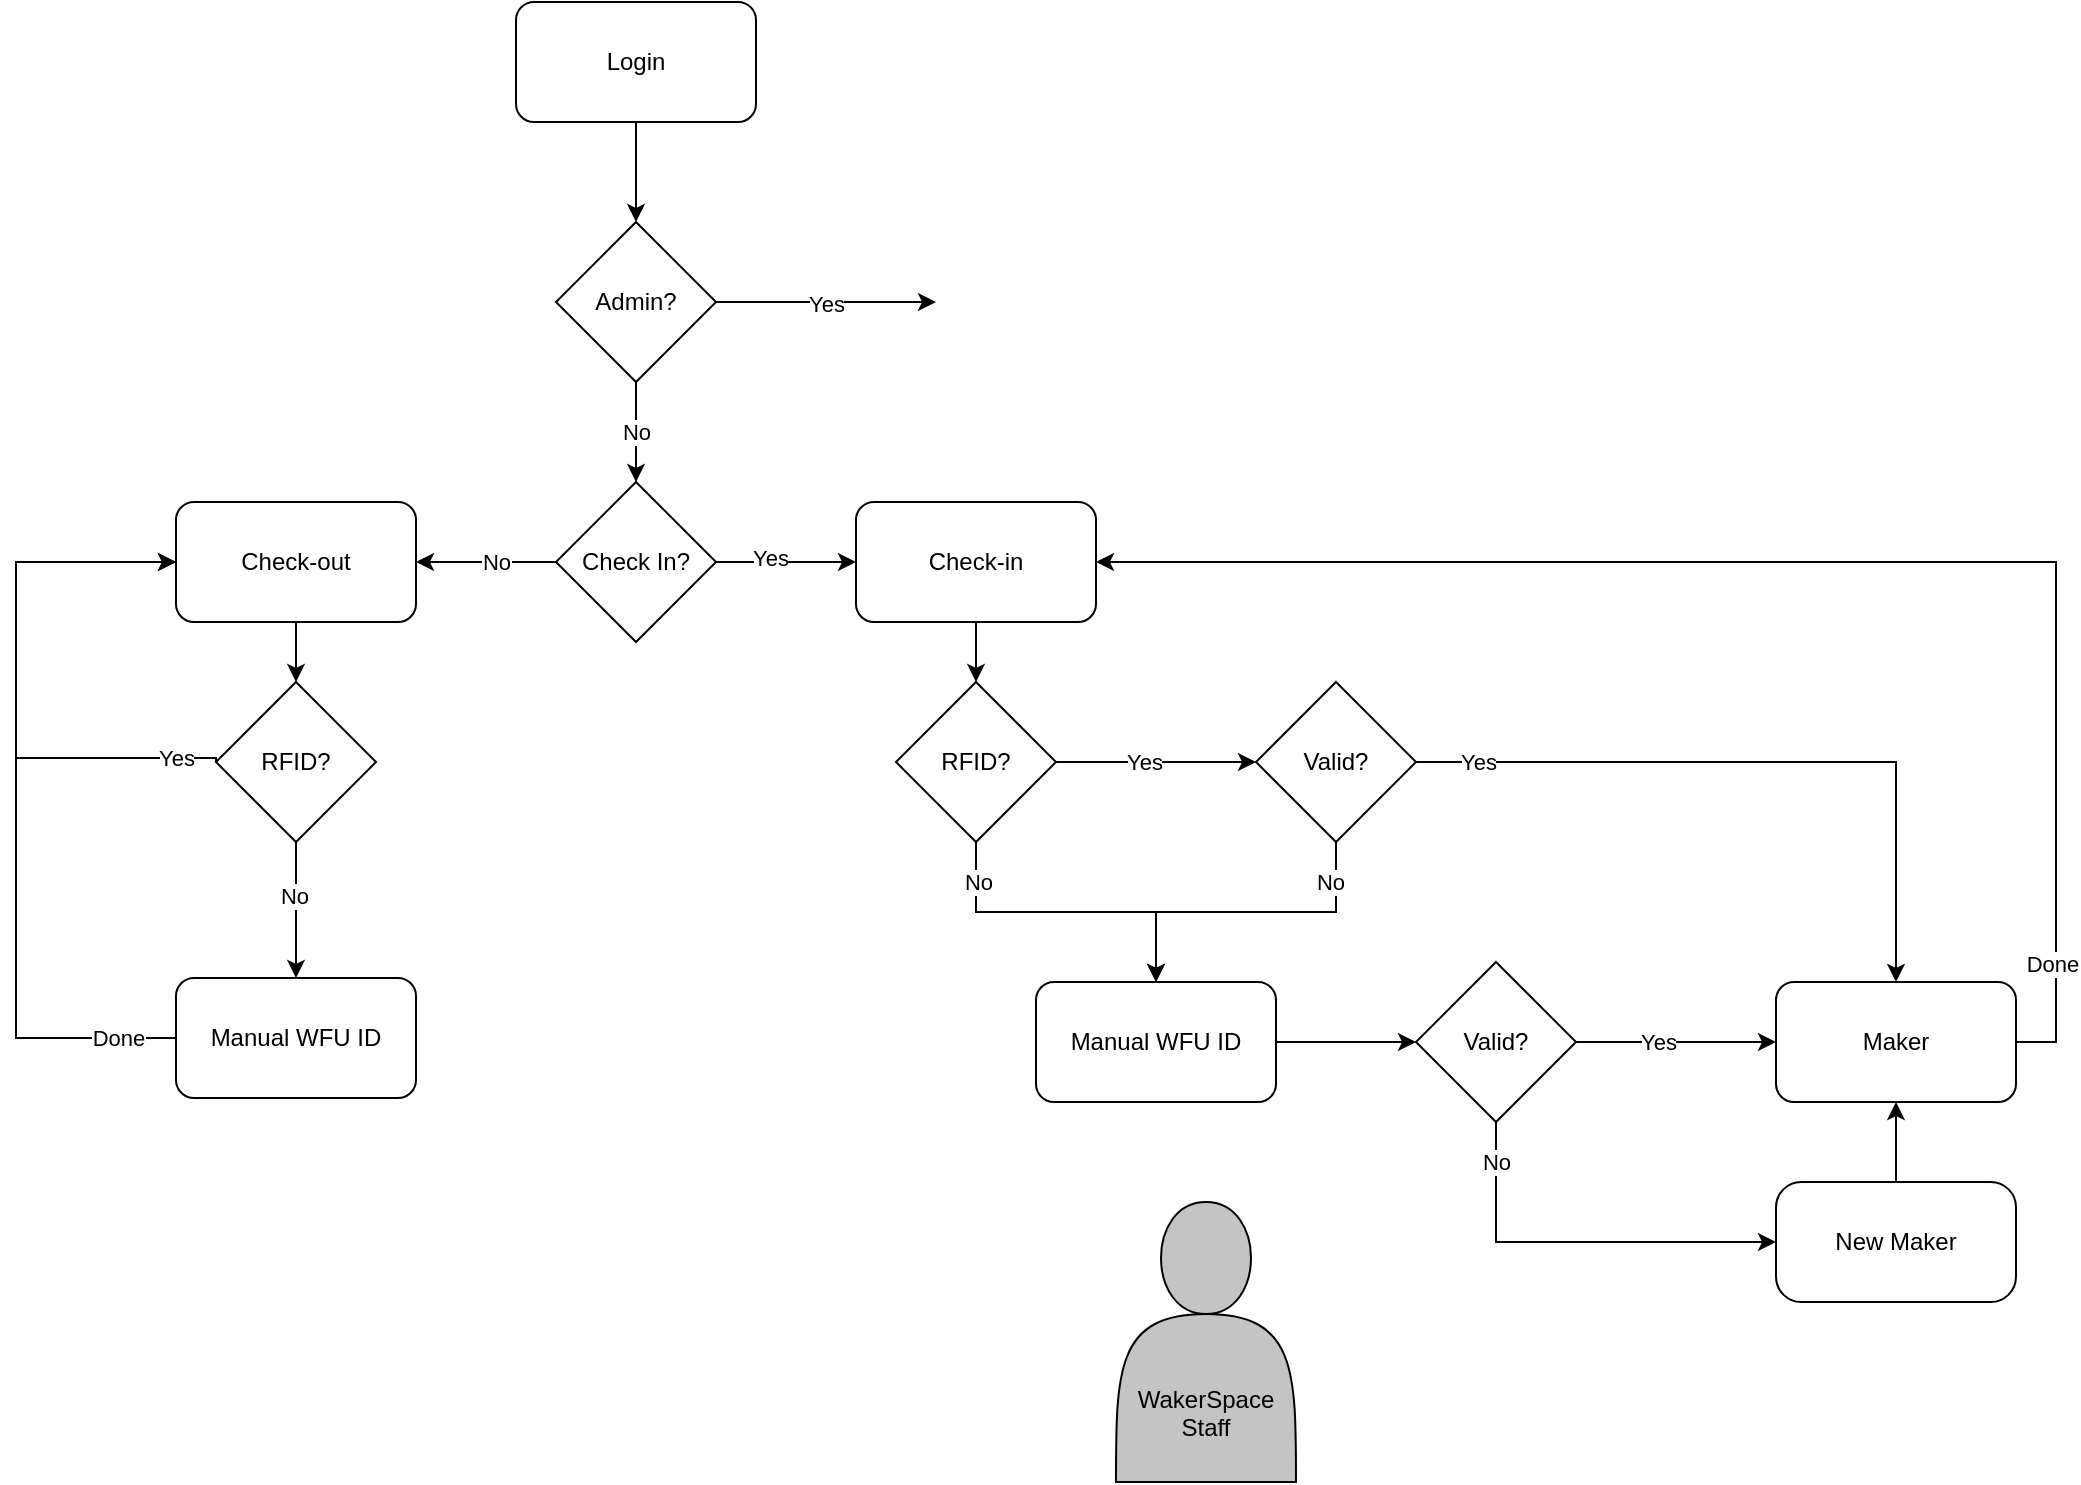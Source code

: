 <mxfile version="13.6.6" type="github" pages="7">
  <diagram id="lMN2-vd5-Ib2ClQREuhf" name="Flowchart">
    <mxGraphModel dx="1721" dy="724" grid="1" gridSize="10" guides="1" tooltips="1" connect="1" arrows="1" fold="1" page="1" pageScale="1" pageWidth="850" pageHeight="1100" math="0" shadow="0">
      <root>
        <mxCell id="0" />
        <mxCell id="1" parent="0" />
        <mxCell id="AAJcexZdFbtAp2yBQk_v-5" style="edgeStyle=orthogonalEdgeStyle;rounded=0;orthogonalLoop=1;jettySize=auto;html=1;exitX=0.5;exitY=1;exitDx=0;exitDy=0;entryX=0.5;entryY=0;entryDx=0;entryDy=0;" parent="1" source="AAJcexZdFbtAp2yBQk_v-1" target="fGmzBDPMWgFh_LHtWJac-23" edge="1">
          <mxGeometry relative="1" as="geometry">
            <mxPoint x="550" y="400" as="targetPoint" />
          </mxGeometry>
        </mxCell>
        <mxCell id="AAJcexZdFbtAp2yBQk_v-1" value="Login" style="rounded=1;whiteSpace=wrap;html=1;" parent="1" vertex="1">
          <mxGeometry x="300" y="40" width="120" height="60" as="geometry" />
        </mxCell>
        <mxCell id="AAJcexZdFbtAp2yBQk_v-14" style="edgeStyle=orthogonalEdgeStyle;rounded=0;orthogonalLoop=1;jettySize=auto;html=1;exitX=1;exitY=0.5;exitDx=0;exitDy=0;entryX=0;entryY=0.5;entryDx=0;entryDy=0;" parent="1" source="AAJcexZdFbtAp2yBQk_v-12" target="AAJcexZdFbtAp2yBQk_v-23" edge="1">
          <mxGeometry relative="1" as="geometry">
            <mxPoint x="310" y="320" as="targetPoint" />
          </mxGeometry>
        </mxCell>
        <mxCell id="AAJcexZdFbtAp2yBQk_v-21" value="Yes" style="edgeLabel;html=1;align=center;verticalAlign=middle;resizable=0;points=[];" parent="AAJcexZdFbtAp2yBQk_v-14" vertex="1" connectable="0">
          <mxGeometry x="-0.225" y="1" relative="1" as="geometry">
            <mxPoint y="-1" as="offset" />
          </mxGeometry>
        </mxCell>
        <mxCell id="fGmzBDPMWgFh_LHtWJac-1" style="edgeStyle=orthogonalEdgeStyle;rounded=0;orthogonalLoop=1;jettySize=auto;html=1;exitX=0;exitY=0.5;exitDx=0;exitDy=0;entryX=1;entryY=0.5;entryDx=0;entryDy=0;" parent="1" source="AAJcexZdFbtAp2yBQk_v-12" target="fGmzBDPMWgFh_LHtWJac-3" edge="1">
          <mxGeometry relative="1" as="geometry">
            <mxPoint x="490" y="320" as="targetPoint" />
          </mxGeometry>
        </mxCell>
        <mxCell id="fGmzBDPMWgFh_LHtWJac-2" value="No" style="edgeLabel;html=1;align=center;verticalAlign=middle;resizable=0;points=[];" parent="fGmzBDPMWgFh_LHtWJac-1" vertex="1" connectable="0">
          <mxGeometry x="-0.342" relative="1" as="geometry">
            <mxPoint x="-7" as="offset" />
          </mxGeometry>
        </mxCell>
        <mxCell id="AAJcexZdFbtAp2yBQk_v-12" value="Check In?" style="rhombus;whiteSpace=wrap;html=1;rounded=0;glass=0;" parent="1" vertex="1">
          <mxGeometry x="320" y="280" width="80" height="80" as="geometry" />
        </mxCell>
        <mxCell id="AAJcexZdFbtAp2yBQk_v-26" style="edgeStyle=orthogonalEdgeStyle;rounded=0;orthogonalLoop=1;jettySize=auto;html=1;exitX=0.5;exitY=1;exitDx=0;exitDy=0;" parent="1" source="AAJcexZdFbtAp2yBQk_v-23" target="AAJcexZdFbtAp2yBQk_v-25" edge="1">
          <mxGeometry relative="1" as="geometry">
            <mxPoint x="270" y="380" as="targetPoint" />
          </mxGeometry>
        </mxCell>
        <mxCell id="AAJcexZdFbtAp2yBQk_v-23" value="Check-in" style="rounded=1;whiteSpace=wrap;html=1;glass=0;" parent="1" vertex="1">
          <mxGeometry x="470" y="290" width="120" height="60" as="geometry" />
        </mxCell>
        <mxCell id="AAJcexZdFbtAp2yBQk_v-27" style="edgeStyle=orthogonalEdgeStyle;rounded=0;orthogonalLoop=1;jettySize=auto;html=1;entryX=0.5;entryY=0;entryDx=0;entryDy=0;" parent="1" source="AAJcexZdFbtAp2yBQk_v-49" target="AAJcexZdFbtAp2yBQk_v-34" edge="1">
          <mxGeometry relative="1" as="geometry">
            <mxPoint x="820" y="420" as="targetPoint" />
          </mxGeometry>
        </mxCell>
        <mxCell id="AAJcexZdFbtAp2yBQk_v-28" value="Yes" style="edgeLabel;html=1;align=center;verticalAlign=middle;resizable=0;points=[];" parent="AAJcexZdFbtAp2yBQk_v-27" vertex="1" connectable="0">
          <mxGeometry x="-0.289" y="2" relative="1" as="geometry">
            <mxPoint x="-94" y="2" as="offset" />
          </mxGeometry>
        </mxCell>
        <mxCell id="AAJcexZdFbtAp2yBQk_v-25" value="RFID?" style="rhombus;whiteSpace=wrap;html=1;rounded=0;glass=0;" parent="1" vertex="1">
          <mxGeometry x="490" y="380" width="80" height="80" as="geometry" />
        </mxCell>
        <mxCell id="fGmzBDPMWgFh_LHtWJac-31" style="edgeStyle=orthogonalEdgeStyle;rounded=0;orthogonalLoop=1;jettySize=auto;html=1;exitX=1;exitY=0.5;exitDx=0;exitDy=0;entryX=1;entryY=0.5;entryDx=0;entryDy=0;" parent="1" source="AAJcexZdFbtAp2yBQk_v-34" target="AAJcexZdFbtAp2yBQk_v-23" edge="1">
          <mxGeometry relative="1" as="geometry" />
        </mxCell>
        <mxCell id="DpaS2r_Mxwp1OxQhThRd-2" value="Done" style="edgeLabel;html=1;align=center;verticalAlign=middle;resizable=0;points=[];" vertex="1" connectable="0" parent="fGmzBDPMWgFh_LHtWJac-31">
          <mxGeometry x="-0.841" y="2" relative="1" as="geometry">
            <mxPoint as="offset" />
          </mxGeometry>
        </mxCell>
        <mxCell id="AAJcexZdFbtAp2yBQk_v-34" value="Maker" style="rounded=1;whiteSpace=wrap;html=1;glass=0;" parent="1" vertex="1">
          <mxGeometry x="930" y="530" width="120" height="60" as="geometry" />
        </mxCell>
        <mxCell id="AAJcexZdFbtAp2yBQk_v-37" value="Manual WFU ID" style="rounded=1;whiteSpace=wrap;html=1;glass=0;" parent="1" vertex="1">
          <mxGeometry x="560" y="530" width="120" height="60" as="geometry" />
        </mxCell>
        <mxCell id="AAJcexZdFbtAp2yBQk_v-48" style="edgeStyle=orthogonalEdgeStyle;rounded=0;orthogonalLoop=1;jettySize=auto;html=1;entryX=0.5;entryY=1;entryDx=0;entryDy=0;exitX=0.5;exitY=0;exitDx=0;exitDy=0;" parent="1" source="AAJcexZdFbtAp2yBQk_v-46" target="AAJcexZdFbtAp2yBQk_v-34" edge="1">
          <mxGeometry relative="1" as="geometry">
            <mxPoint x="1180" y="500" as="sourcePoint" />
          </mxGeometry>
        </mxCell>
        <mxCell id="AAJcexZdFbtAp2yBQk_v-46" value="New Maker" style="rounded=1;whiteSpace=wrap;html=1;glass=0;arcSize=21;" parent="1" vertex="1">
          <mxGeometry x="930" y="630" width="120" height="60" as="geometry" />
        </mxCell>
        <mxCell id="AAJcexZdFbtAp2yBQk_v-47" style="edgeStyle=none;rounded=0;orthogonalLoop=1;jettySize=auto;html=1;exitX=1;exitY=1;exitDx=0;exitDy=0;" parent="1" source="AAJcexZdFbtAp2yBQk_v-12" target="AAJcexZdFbtAp2yBQk_v-12" edge="1">
          <mxGeometry relative="1" as="geometry" />
        </mxCell>
        <mxCell id="AAJcexZdFbtAp2yBQk_v-49" value="Valid?" style="rhombus;whiteSpace=wrap;html=1;rounded=0;glass=0;" parent="1" vertex="1">
          <mxGeometry x="670" y="380" width="80" height="80" as="geometry" />
        </mxCell>
        <mxCell id="AAJcexZdFbtAp2yBQk_v-50" style="edgeStyle=orthogonalEdgeStyle;rounded=0;orthogonalLoop=1;jettySize=auto;html=1;entryX=0;entryY=0.5;entryDx=0;entryDy=0;exitX=1;exitY=0.5;exitDx=0;exitDy=0;" parent="1" source="AAJcexZdFbtAp2yBQk_v-25" target="AAJcexZdFbtAp2yBQk_v-49" edge="1">
          <mxGeometry relative="1" as="geometry">
            <mxPoint x="670" y="470" as="targetPoint" />
            <mxPoint x="560" y="430" as="sourcePoint" />
          </mxGeometry>
        </mxCell>
        <mxCell id="AAJcexZdFbtAp2yBQk_v-51" value="Yes" style="edgeLabel;html=1;align=center;verticalAlign=middle;resizable=0;points=[];" parent="AAJcexZdFbtAp2yBQk_v-50" vertex="1" connectable="0">
          <mxGeometry x="-0.289" y="2" relative="1" as="geometry">
            <mxPoint x="8" y="2" as="offset" />
          </mxGeometry>
        </mxCell>
        <mxCell id="AAJcexZdFbtAp2yBQk_v-52" style="edgeStyle=orthogonalEdgeStyle;rounded=0;orthogonalLoop=1;jettySize=auto;html=1;entryX=0.5;entryY=0;entryDx=0;entryDy=0;exitX=0.5;exitY=1;exitDx=0;exitDy=0;" parent="1" source="AAJcexZdFbtAp2yBQk_v-25" target="AAJcexZdFbtAp2yBQk_v-37" edge="1">
          <mxGeometry relative="1" as="geometry">
            <mxPoint x="530" y="530" as="targetPoint" />
            <mxPoint x="530" y="500" as="sourcePoint" />
          </mxGeometry>
        </mxCell>
        <mxCell id="AAJcexZdFbtAp2yBQk_v-53" value="No" style="edgeLabel;html=1;align=center;verticalAlign=middle;resizable=0;points=[];" parent="AAJcexZdFbtAp2yBQk_v-52" vertex="1" connectable="0">
          <mxGeometry x="-0.32" relative="1" as="geometry">
            <mxPoint x="-19" y="-15" as="offset" />
          </mxGeometry>
        </mxCell>
        <mxCell id="AAJcexZdFbtAp2yBQk_v-54" style="edgeStyle=orthogonalEdgeStyle;rounded=0;orthogonalLoop=1;jettySize=auto;html=1;exitX=0.5;exitY=1;exitDx=0;exitDy=0;entryX=0.5;entryY=0;entryDx=0;entryDy=0;" parent="1" source="AAJcexZdFbtAp2yBQk_v-49" target="AAJcexZdFbtAp2yBQk_v-37" edge="1">
          <mxGeometry relative="1" as="geometry">
            <mxPoint x="530" y="530" as="targetPoint" />
            <mxPoint x="540" y="470" as="sourcePoint" />
          </mxGeometry>
        </mxCell>
        <mxCell id="AAJcexZdFbtAp2yBQk_v-55" value="No" style="edgeLabel;html=1;align=center;verticalAlign=middle;resizable=0;points=[];" parent="AAJcexZdFbtAp2yBQk_v-54" vertex="1" connectable="0">
          <mxGeometry x="-0.32" relative="1" as="geometry">
            <mxPoint x="16" y="-15" as="offset" />
          </mxGeometry>
        </mxCell>
        <mxCell id="AAJcexZdFbtAp2yBQk_v-59" style="edgeStyle=orthogonalEdgeStyle;rounded=0;orthogonalLoop=1;jettySize=auto;html=1;exitX=0.5;exitY=1;exitDx=0;exitDy=0;entryX=0;entryY=0.5;entryDx=0;entryDy=0;" parent="1" source="AAJcexZdFbtAp2yBQk_v-57" target="AAJcexZdFbtAp2yBQk_v-46" edge="1">
          <mxGeometry relative="1" as="geometry">
            <mxPoint x="980" y="530" as="targetPoint" />
          </mxGeometry>
        </mxCell>
        <mxCell id="AAJcexZdFbtAp2yBQk_v-62" value="No" style="edgeLabel;html=1;align=center;verticalAlign=middle;resizable=0;points=[];" parent="AAJcexZdFbtAp2yBQk_v-59" vertex="1" connectable="0">
          <mxGeometry x="-0.319" y="3" relative="1" as="geometry">
            <mxPoint x="-8" y="-37" as="offset" />
          </mxGeometry>
        </mxCell>
        <mxCell id="AAJcexZdFbtAp2yBQk_v-60" style="edgeStyle=orthogonalEdgeStyle;rounded=0;orthogonalLoop=1;jettySize=auto;html=1;exitX=1;exitY=0.5;exitDx=0;exitDy=0;entryX=0;entryY=0.5;entryDx=0;entryDy=0;" parent="1" source="AAJcexZdFbtAp2yBQk_v-57" target="AAJcexZdFbtAp2yBQk_v-34" edge="1">
          <mxGeometry relative="1" as="geometry">
            <mxPoint x="830" y="559.5" as="sourcePoint" />
            <mxPoint x="930" y="559.5" as="targetPoint" />
          </mxGeometry>
        </mxCell>
        <mxCell id="AAJcexZdFbtAp2yBQk_v-61" value="Yes" style="edgeLabel;html=1;align=center;verticalAlign=middle;resizable=0;points=[];" parent="AAJcexZdFbtAp2yBQk_v-60" vertex="1" connectable="0">
          <mxGeometry x="-0.189" y="-1" relative="1" as="geometry">
            <mxPoint y="-1" as="offset" />
          </mxGeometry>
        </mxCell>
        <mxCell id="AAJcexZdFbtAp2yBQk_v-57" value="Valid?" style="rhombus;whiteSpace=wrap;html=1;" parent="1" vertex="1">
          <mxGeometry x="750" y="520" width="80" height="80" as="geometry" />
        </mxCell>
        <mxCell id="AAJcexZdFbtAp2yBQk_v-58" style="edgeStyle=orthogonalEdgeStyle;rounded=0;orthogonalLoop=1;jettySize=auto;html=1;exitX=1;exitY=0.5;exitDx=0;exitDy=0;" parent="1" source="AAJcexZdFbtAp2yBQk_v-37" target="AAJcexZdFbtAp2yBQk_v-57" edge="1">
          <mxGeometry relative="1" as="geometry">
            <mxPoint x="790" y="560" as="targetPoint" />
            <mxPoint x="680" y="560" as="sourcePoint" />
          </mxGeometry>
        </mxCell>
        <mxCell id="fGmzBDPMWgFh_LHtWJac-6" style="edgeStyle=orthogonalEdgeStyle;rounded=0;orthogonalLoop=1;jettySize=auto;html=1;exitX=0.5;exitY=1;exitDx=0;exitDy=0;entryX=0.5;entryY=0;entryDx=0;entryDy=0;" parent="1" source="fGmzBDPMWgFh_LHtWJac-3" target="fGmzBDPMWgFh_LHtWJac-4" edge="1">
          <mxGeometry relative="1" as="geometry" />
        </mxCell>
        <mxCell id="fGmzBDPMWgFh_LHtWJac-3" value="Check-out" style="rounded=1;whiteSpace=wrap;html=1;glass=0;" parent="1" vertex="1">
          <mxGeometry x="130" y="290" width="120" height="60" as="geometry" />
        </mxCell>
        <mxCell id="fGmzBDPMWgFh_LHtWJac-8" style="edgeStyle=orthogonalEdgeStyle;rounded=0;orthogonalLoop=1;jettySize=auto;html=1;exitX=0;exitY=0.5;exitDx=0;exitDy=0;entryX=0;entryY=0.5;entryDx=0;entryDy=0;" parent="1" source="fGmzBDPMWgFh_LHtWJac-4" target="fGmzBDPMWgFh_LHtWJac-3" edge="1">
          <mxGeometry relative="1" as="geometry">
            <mxPoint x="50" y="418" as="targetPoint" />
            <Array as="points">
              <mxPoint x="50" y="418" />
              <mxPoint x="50" y="320" />
            </Array>
          </mxGeometry>
        </mxCell>
        <mxCell id="fGmzBDPMWgFh_LHtWJac-9" value="Yes" style="edgeLabel;html=1;align=center;verticalAlign=middle;resizable=0;points=[];" parent="fGmzBDPMWgFh_LHtWJac-8" vertex="1" connectable="0">
          <mxGeometry x="-0.268" y="-2" relative="1" as="geometry">
            <mxPoint x="78" as="offset" />
          </mxGeometry>
        </mxCell>
        <mxCell id="fGmzBDPMWgFh_LHtWJac-15" style="edgeStyle=orthogonalEdgeStyle;rounded=0;orthogonalLoop=1;jettySize=auto;html=1;" parent="1" source="fGmzBDPMWgFh_LHtWJac-4" target="fGmzBDPMWgFh_LHtWJac-19" edge="1">
          <mxGeometry relative="1" as="geometry">
            <mxPoint x="190" y="600" as="targetPoint" />
          </mxGeometry>
        </mxCell>
        <mxCell id="fGmzBDPMWgFh_LHtWJac-16" value="No" style="edgeLabel;html=1;align=center;verticalAlign=middle;resizable=0;points=[];" parent="fGmzBDPMWgFh_LHtWJac-15" vertex="1" connectable="0">
          <mxGeometry x="-0.21" y="-1" relative="1" as="geometry">
            <mxPoint as="offset" />
          </mxGeometry>
        </mxCell>
        <mxCell id="fGmzBDPMWgFh_LHtWJac-4" value="RFID?" style="rhombus;whiteSpace=wrap;html=1;rounded=0;" parent="1" vertex="1">
          <mxGeometry x="150" y="380" width="80" height="80" as="geometry" />
        </mxCell>
        <mxCell id="fGmzBDPMWgFh_LHtWJac-20" style="edgeStyle=orthogonalEdgeStyle;rounded=0;orthogonalLoop=1;jettySize=auto;html=1;exitX=0;exitY=0.5;exitDx=0;exitDy=0;entryX=0;entryY=0.5;entryDx=0;entryDy=0;" parent="1" source="fGmzBDPMWgFh_LHtWJac-19" target="fGmzBDPMWgFh_LHtWJac-3" edge="1">
          <mxGeometry relative="1" as="geometry">
            <Array as="points">
              <mxPoint x="50" y="558" />
              <mxPoint x="50" y="320" />
            </Array>
          </mxGeometry>
        </mxCell>
        <mxCell id="DpaS2r_Mxwp1OxQhThRd-1" value="Done" style="edgeLabel;html=1;align=center;verticalAlign=middle;resizable=0;points=[];" vertex="1" connectable="0" parent="fGmzBDPMWgFh_LHtWJac-20">
          <mxGeometry x="-0.746" y="3" relative="1" as="geometry">
            <mxPoint x="21" y="-3" as="offset" />
          </mxGeometry>
        </mxCell>
        <mxCell id="fGmzBDPMWgFh_LHtWJac-19" value="Manual WFU ID" style="rounded=1;whiteSpace=wrap;html=1;" parent="1" vertex="1">
          <mxGeometry x="130" y="528" width="120" height="60" as="geometry" />
        </mxCell>
        <mxCell id="fGmzBDPMWgFh_LHtWJac-24" value="No" style="edgeStyle=orthogonalEdgeStyle;rounded=0;orthogonalLoop=1;jettySize=auto;html=1;exitX=0.5;exitY=1;exitDx=0;exitDy=0;entryX=0.5;entryY=0;entryDx=0;entryDy=0;" parent="1" source="fGmzBDPMWgFh_LHtWJac-23" target="AAJcexZdFbtAp2yBQk_v-12" edge="1">
          <mxGeometry relative="1" as="geometry" />
        </mxCell>
        <mxCell id="fGmzBDPMWgFh_LHtWJac-25" value="Yes" style="edgeStyle=orthogonalEdgeStyle;rounded=0;orthogonalLoop=1;jettySize=auto;html=1;exitX=1;exitY=0.5;exitDx=0;exitDy=0;" parent="1" source="fGmzBDPMWgFh_LHtWJac-23" edge="1">
          <mxGeometry relative="1" as="geometry">
            <mxPoint x="510" y="190" as="targetPoint" />
          </mxGeometry>
        </mxCell>
        <mxCell id="fGmzBDPMWgFh_LHtWJac-23" value="Admin?" style="rhombus;whiteSpace=wrap;html=1;rounded=0;" parent="1" vertex="1">
          <mxGeometry x="320" y="150" width="80" height="80" as="geometry" />
        </mxCell>
        <mxCell id="cssDjhdtChnpLf9e245p-1" value="&lt;br&gt;&lt;br&gt;&lt;br&gt;&lt;br&gt;&lt;br&gt;WakerSpace Staff" style="shape=actor;whiteSpace=wrap;html=1;fillColor=#C4C4C4;" vertex="1" parent="1">
          <mxGeometry x="600" y="640" width="90" height="140" as="geometry" />
        </mxCell>
      </root>
    </mxGraphModel>
  </diagram>
  <diagram id="0oITXdTxRmmOyyb9l8wz" name="Login">
    <mxGraphModel dx="1205" dy="507" grid="1" gridSize="10" guides="1" tooltips="1" connect="1" arrows="1" fold="1" page="1" pageScale="1" pageWidth="850" pageHeight="1100" math="0" shadow="0">
      <root>
        <mxCell id="AK64d1tOIyXhoQuXvN_1-0" />
        <mxCell id="AK64d1tOIyXhoQuXvN_1-1" parent="AK64d1tOIyXhoQuXvN_1-0" />
        <mxCell id="fi9YSibQRTbkUyovUJU8-0" value="" style="rounded=0;whiteSpace=wrap;html=1;" vertex="1" parent="AK64d1tOIyXhoQuXvN_1-1">
          <mxGeometry x="170" y="40" width="500" height="420" as="geometry" />
        </mxCell>
        <mxCell id="fi9YSibQRTbkUyovUJU8-1" value="Wakerspace Logo" style="ellipse;whiteSpace=wrap;html=1;" vertex="1" parent="AK64d1tOIyXhoQuXvN_1-1">
          <mxGeometry x="360" y="70" width="120" height="80" as="geometry" />
        </mxCell>
        <mxCell id="wBVEvqSLMo8ajELDoti0-6" value="" style="group" vertex="1" connectable="0" parent="AK64d1tOIyXhoQuXvN_1-1">
          <mxGeometry x="320" y="210" width="210" height="150" as="geometry" />
        </mxCell>
        <mxCell id="wBVEvqSLMo8ajELDoti0-0" value="" style="rounded=0;whiteSpace=wrap;html=1;" vertex="1" parent="wBVEvqSLMo8ajELDoti0-6">
          <mxGeometry y="-20" width="210" height="150" as="geometry" />
        </mxCell>
        <mxCell id="wBVEvqSLMo8ajELDoti0-1" value="" style="rounded=0;whiteSpace=wrap;html=1;" vertex="1" parent="wBVEvqSLMo8ajELDoti0-6">
          <mxGeometry x="80" y="40" width="120" height="20" as="geometry" />
        </mxCell>
        <mxCell id="wBVEvqSLMo8ajELDoti0-2" value="" style="rounded=0;whiteSpace=wrap;html=1;" vertex="1" parent="wBVEvqSLMo8ajELDoti0-6">
          <mxGeometry x="80" y="80" width="120" height="20" as="geometry" />
        </mxCell>
        <mxCell id="wBVEvqSLMo8ajELDoti0-3" value="username:" style="text;html=1;strokeColor=none;fillColor=none;align=center;verticalAlign=middle;whiteSpace=wrap;rounded=0;" vertex="1" parent="wBVEvqSLMo8ajELDoti0-6">
          <mxGeometry x="20" y="40" width="40" height="20" as="geometry" />
        </mxCell>
        <mxCell id="wBVEvqSLMo8ajELDoti0-4" value="password:" style="text;html=1;strokeColor=none;fillColor=none;align=center;verticalAlign=middle;whiteSpace=wrap;rounded=0;" vertex="1" parent="wBVEvqSLMo8ajELDoti0-6">
          <mxGeometry x="20" y="80" width="40" height="20" as="geometry" />
        </mxCell>
      </root>
    </mxGraphModel>
  </diagram>
  <diagram id="94kBz_cpCaOas604V2MI" name="Homepage">
    <mxGraphModel dx="1205" dy="507" grid="1" gridSize="10" guides="1" tooltips="1" connect="1" arrows="1" fold="1" page="1" pageScale="1" pageWidth="850" pageHeight="1100" math="0" shadow="0">
      <root>
        <mxCell id="H57sOSsdCBz1dgZKg69w-0" />
        <mxCell id="H57sOSsdCBz1dgZKg69w-1" parent="H57sOSsdCBz1dgZKg69w-0" />
        <mxCell id="8kqDwWPuPlE8fcepd3wz-0" value="" style="rounded=0;whiteSpace=wrap;html=1;" vertex="1" parent="H57sOSsdCBz1dgZKg69w-1">
          <mxGeometry x="170" y="40" width="500" height="420" as="geometry" />
        </mxCell>
        <mxCell id="qupBsO7wFaYkeY3Jmkkm-4" value="" style="ellipse;shape=cloud;whiteSpace=wrap;html=1;" vertex="1" parent="H57sOSsdCBz1dgZKg69w-1">
          <mxGeometry x="482" y="44.33" width="100" height="66.67" as="geometry" />
        </mxCell>
        <mxCell id="8kqDwWPuPlE8fcepd3wz-1" value="Wakerspace Logo" style="ellipse;whiteSpace=wrap;html=1;" vertex="1" parent="H57sOSsdCBz1dgZKg69w-1">
          <mxGeometry x="360" y="70" width="120" height="80" as="geometry" />
        </mxCell>
        <mxCell id="qupBsO7wFaYkeY3Jmkkm-0" value="Check-in" style="rounded=1;whiteSpace=wrap;html=1;" vertex="1" parent="H57sOSsdCBz1dgZKg69w-1">
          <mxGeometry x="360" y="200" width="120" height="40" as="geometry" />
        </mxCell>
        <mxCell id="qupBsO7wFaYkeY3Jmkkm-1" value="Check-out" style="rounded=1;whiteSpace=wrap;html=1;" vertex="1" parent="H57sOSsdCBz1dgZKg69w-1">
          <mxGeometry x="360" y="250" width="120" height="40" as="geometry" />
        </mxCell>
        <mxCell id="qupBsO7wFaYkeY3Jmkkm-2" value="Logout" style="rounded=1;whiteSpace=wrap;html=1;" vertex="1" parent="H57sOSsdCBz1dgZKg69w-1">
          <mxGeometry x="580" y="60" width="70" height="40" as="geometry" />
        </mxCell>
        <mxCell id="qupBsO7wFaYkeY3Jmkkm-3" value="Admin" style="rounded=1;whiteSpace=wrap;html=1;" vertex="1" parent="H57sOSsdCBz1dgZKg69w-1">
          <mxGeometry x="500" y="60" width="70" height="40" as="geometry" />
        </mxCell>
      </root>
    </mxGraphModel>
  </diagram>
  <diagram id="HLVzCJTHaDInhaV6eAX7" name="Scan">
    <mxGraphModel dx="1205" dy="507" grid="1" gridSize="10" guides="1" tooltips="1" connect="1" arrows="1" fold="1" page="1" pageScale="1" pageWidth="850" pageHeight="1100" math="0" shadow="0">
      <root>
        <mxCell id="mSpAzW-4YonSzBNAbAfj-0" />
        <mxCell id="mSpAzW-4YonSzBNAbAfj-1" parent="mSpAzW-4YonSzBNAbAfj-0" />
        <mxCell id="mSpAzW-4YonSzBNAbAfj-2" value="" style="rounded=0;whiteSpace=wrap;html=1;" vertex="1" parent="mSpAzW-4YonSzBNAbAfj-1">
          <mxGeometry x="170" y="40" width="500" height="420" as="geometry" />
        </mxCell>
        <mxCell id="mSpAzW-4YonSzBNAbAfj-3" value="Wakerspace Logo" style="ellipse;whiteSpace=wrap;html=1;" vertex="1" parent="mSpAzW-4YonSzBNAbAfj-1">
          <mxGeometry x="360" y="70" width="120" height="80" as="geometry" />
        </mxCell>
        <mxCell id="mSpAzW-4YonSzBNAbAfj-4" value="" style="rounded=0;whiteSpace=wrap;html=1;" vertex="1" parent="mSpAzW-4YonSzBNAbAfj-1">
          <mxGeometry x="330" y="170" width="180" height="220" as="geometry" />
        </mxCell>
        <mxCell id="mSpAzW-4YonSzBNAbAfj-5" value="" style="rounded=0;whiteSpace=wrap;html=1;" vertex="1" parent="mSpAzW-4YonSzBNAbAfj-1">
          <mxGeometry x="360" y="250" width="120" height="70" as="geometry" />
        </mxCell>
        <mxCell id="mSpAzW-4YonSzBNAbAfj-6" value="" style="rounded=1;whiteSpace=wrap;html=1;" vertex="1" parent="mSpAzW-4YonSzBNAbAfj-1">
          <mxGeometry x="450" y="260" width="20" height="30" as="geometry" />
        </mxCell>
        <mxCell id="mSpAzW-4YonSzBNAbAfj-7" value="" style="rounded=1;whiteSpace=wrap;html=1;" vertex="1" parent="mSpAzW-4YonSzBNAbAfj-1">
          <mxGeometry x="370" y="260" width="20" height="30" as="geometry" />
        </mxCell>
        <mxCell id="mSpAzW-4YonSzBNAbAfj-8" value="" style="rounded=1;whiteSpace=wrap;html=1;" vertex="1" parent="mSpAzW-4YonSzBNAbAfj-1">
          <mxGeometry x="390" y="260" width="20" height="30" as="geometry" />
        </mxCell>
        <mxCell id="mSpAzW-4YonSzBNAbAfj-9" value="" style="rounded=1;whiteSpace=wrap;html=1;" vertex="1" parent="mSpAzW-4YonSzBNAbAfj-1">
          <mxGeometry x="410" y="260" width="20" height="30" as="geometry" />
        </mxCell>
        <mxCell id="mSpAzW-4YonSzBNAbAfj-10" value="" style="rounded=1;whiteSpace=wrap;html=1;" vertex="1" parent="mSpAzW-4YonSzBNAbAfj-1">
          <mxGeometry x="430" y="260" width="20" height="30" as="geometry" />
        </mxCell>
        <mxCell id="mSpAzW-4YonSzBNAbAfj-11" value="Manual ID" style="rounded=1;whiteSpace=wrap;html=1;" vertex="1" parent="mSpAzW-4YonSzBNAbAfj-1">
          <mxGeometry x="360" y="340" width="120" height="20" as="geometry" />
        </mxCell>
        <mxCell id="mSpAzW-4YonSzBNAbAfj-12" value="RFID" style="text;html=1;strokeColor=none;fillColor=none;align=center;verticalAlign=middle;whiteSpace=wrap;rounded=0;" vertex="1" parent="mSpAzW-4YonSzBNAbAfj-1">
          <mxGeometry x="400" y="294" width="40" height="20" as="geometry" />
        </mxCell>
        <mxCell id="ucsJpYwpTjTCXfmDS24a-0" value="Home" style="rounded=1;whiteSpace=wrap;html=1;" vertex="1" parent="mSpAzW-4YonSzBNAbAfj-1">
          <mxGeometry x="580" y="60" width="70" height="40" as="geometry" />
        </mxCell>
      </root>
    </mxGraphModel>
  </diagram>
  <diagram id="mMQYvA8FAg-zrCyFkKZk" name="Manual">
    <mxGraphModel dx="1205" dy="507" grid="1" gridSize="10" guides="1" tooltips="1" connect="1" arrows="1" fold="1" page="1" pageScale="1" pageWidth="850" pageHeight="1100" math="0" shadow="0">
      <root>
        <mxCell id="mIYmBZVfE9S0osKeKoj2-0" />
        <mxCell id="mIYmBZVfE9S0osKeKoj2-1" parent="mIYmBZVfE9S0osKeKoj2-0" />
        <mxCell id="Gg9mF0OQ_JLWxJjeWRft-0" value="" style="rounded=0;whiteSpace=wrap;html=1;" vertex="1" parent="mIYmBZVfE9S0osKeKoj2-1">
          <mxGeometry x="170" y="40" width="500" height="420" as="geometry" />
        </mxCell>
        <mxCell id="Gg9mF0OQ_JLWxJjeWRft-1" value="Wakerspace Logo" style="ellipse;whiteSpace=wrap;html=1;" vertex="1" parent="mIYmBZVfE9S0osKeKoj2-1">
          <mxGeometry x="360" y="70" width="120" height="80" as="geometry" />
        </mxCell>
        <mxCell id="Gg9mF0OQ_JLWxJjeWRft-2" value="" style="rounded=0;whiteSpace=wrap;html=1;" vertex="1" parent="mIYmBZVfE9S0osKeKoj2-1">
          <mxGeometry x="330" y="200" width="180" height="140" as="geometry" />
        </mxCell>
        <mxCell id="Gg9mF0OQ_JLWxJjeWRft-3" value="" style="rounded=0;whiteSpace=wrap;html=1;" vertex="1" parent="mIYmBZVfE9S0osKeKoj2-1">
          <mxGeometry x="360" y="250" width="120" height="70" as="geometry" />
        </mxCell>
        <mxCell id="Gg9mF0OQ_JLWxJjeWRft-4" value="" style="rounded=1;whiteSpace=wrap;html=1;" vertex="1" parent="mIYmBZVfE9S0osKeKoj2-1">
          <mxGeometry x="450" y="260" width="20" height="30" as="geometry" />
        </mxCell>
        <mxCell id="Gg9mF0OQ_JLWxJjeWRft-5" value="" style="rounded=1;whiteSpace=wrap;html=1;" vertex="1" parent="mIYmBZVfE9S0osKeKoj2-1">
          <mxGeometry x="370" y="260" width="20" height="30" as="geometry" />
        </mxCell>
        <mxCell id="Gg9mF0OQ_JLWxJjeWRft-6" value="" style="rounded=1;whiteSpace=wrap;html=1;" vertex="1" parent="mIYmBZVfE9S0osKeKoj2-1">
          <mxGeometry x="390" y="260" width="20" height="30" as="geometry" />
        </mxCell>
        <mxCell id="Gg9mF0OQ_JLWxJjeWRft-7" value="" style="rounded=1;whiteSpace=wrap;html=1;" vertex="1" parent="mIYmBZVfE9S0osKeKoj2-1">
          <mxGeometry x="410" y="260" width="20" height="30" as="geometry" />
        </mxCell>
        <mxCell id="Gg9mF0OQ_JLWxJjeWRft-8" value="" style="rounded=1;whiteSpace=wrap;html=1;" vertex="1" parent="mIYmBZVfE9S0osKeKoj2-1">
          <mxGeometry x="430" y="260" width="20" height="30" as="geometry" />
        </mxCell>
        <mxCell id="Gg9mF0OQ_JLWxJjeWRft-10" value="WFU ID" style="text;html=1;strokeColor=none;fillColor=none;align=center;verticalAlign=middle;whiteSpace=wrap;rounded=0;" vertex="1" parent="mIYmBZVfE9S0osKeKoj2-1">
          <mxGeometry x="380" y="294" width="80" height="20" as="geometry" />
        </mxCell>
        <mxCell id="Gg9mF0OQ_JLWxJjeWRft-11" value="Home" style="rounded=1;whiteSpace=wrap;html=1;" vertex="1" parent="mIYmBZVfE9S0osKeKoj2-1">
          <mxGeometry x="580" y="60" width="70" height="40" as="geometry" />
        </mxCell>
      </root>
    </mxGraphModel>
  </diagram>
  <diagram id="e_PAQVV_Mlc1GQzPeVqC" name="New-Maker">
    <mxGraphModel dx="1205" dy="507" grid="1" gridSize="10" guides="1" tooltips="1" connect="1" arrows="1" fold="1" page="1" pageScale="1" pageWidth="850" pageHeight="1100" math="0" shadow="0">
      <root>
        <mxCell id="SW_vszILHob1dfd06ZcH-0" />
        <mxCell id="SW_vszILHob1dfd06ZcH-1" parent="SW_vszILHob1dfd06ZcH-0" />
        <mxCell id="fX9I8pY-dA4u9qTACTEr-0" value="" style="rounded=0;whiteSpace=wrap;html=1;" vertex="1" parent="SW_vszILHob1dfd06ZcH-1">
          <mxGeometry x="170" y="40" width="500" height="430" as="geometry" />
        </mxCell>
        <mxCell id="fX9I8pY-dA4u9qTACTEr-1" value="Wakerspace Logo" style="ellipse;whiteSpace=wrap;html=1;" vertex="1" parent="SW_vszILHob1dfd06ZcH-1">
          <mxGeometry x="360" y="70" width="120" height="80" as="geometry" />
        </mxCell>
        <mxCell id="fX9I8pY-dA4u9qTACTEr-11" value="Home" style="rounded=1;whiteSpace=wrap;html=1;" vertex="1" parent="SW_vszILHob1dfd06ZcH-1">
          <mxGeometry x="580" y="60" width="70" height="40" as="geometry" />
        </mxCell>
        <mxCell id="fX9I8pY-dA4u9qTACTEr-12" value="" style="rounded=1;whiteSpace=wrap;html=1;" vertex="1" parent="SW_vszILHob1dfd06ZcH-1">
          <mxGeometry x="255" y="180" width="330" height="200" as="geometry" />
        </mxCell>
        <mxCell id="fX9I8pY-dA4u9qTACTEr-23" value="" style="group" vertex="1" connectable="0" parent="SW_vszILHob1dfd06ZcH-1">
          <mxGeometry x="415" y="210" width="120" height="140" as="geometry" />
        </mxCell>
        <mxCell id="fX9I8pY-dA4u9qTACTEr-13" value="First Last" style="rounded=0;whiteSpace=wrap;html=1;" vertex="1" parent="fX9I8pY-dA4u9qTACTEr-23">
          <mxGeometry width="120" height="20" as="geometry" />
        </mxCell>
        <mxCell id="fX9I8pY-dA4u9qTACTEr-14" value="" style="rounded=0;whiteSpace=wrap;html=1;" vertex="1" parent="fX9I8pY-dA4u9qTACTEr-23">
          <mxGeometry y="120" width="120" height="20" as="geometry" />
        </mxCell>
        <mxCell id="fX9I8pY-dA4u9qTACTEr-15" value="Student/faculty/staff" style="rounded=0;whiteSpace=wrap;html=1;" vertex="1" parent="fX9I8pY-dA4u9qTACTEr-23">
          <mxGeometry y="30" width="120" height="20" as="geometry" />
        </mxCell>
        <mxCell id="fX9I8pY-dA4u9qTACTEr-16" value="F/So/J/Se/NA" style="rounded=0;whiteSpace=wrap;html=1;" vertex="1" parent="fX9I8pY-dA4u9qTACTEr-23">
          <mxGeometry y="60" width="120" height="20" as="geometry" />
        </mxCell>
        <mxCell id="fX9I8pY-dA4u9qTACTEr-17" value="" style="rounded=0;whiteSpace=wrap;html=1;" vertex="1" parent="fX9I8pY-dA4u9qTACTEr-23">
          <mxGeometry y="90" width="120" height="20" as="geometry" />
        </mxCell>
        <mxCell id="fX9I8pY-dA4u9qTACTEr-24" value="" style="group" vertex="1" connectable="0" parent="SW_vszILHob1dfd06ZcH-1">
          <mxGeometry x="295" y="210" width="80" height="140" as="geometry" />
        </mxCell>
        <mxCell id="fX9I8pY-dA4u9qTACTEr-18" value="Name" style="text;html=1;strokeColor=none;fillColor=none;align=center;verticalAlign=middle;whiteSpace=wrap;rounded=0;" vertex="1" parent="fX9I8pY-dA4u9qTACTEr-24">
          <mxGeometry width="70" height="20" as="geometry" />
        </mxCell>
        <mxCell id="fX9I8pY-dA4u9qTACTEr-19" value="Classification" style="text;html=1;strokeColor=none;fillColor=none;align=center;verticalAlign=middle;whiteSpace=wrap;rounded=0;" vertex="1" parent="fX9I8pY-dA4u9qTACTEr-24">
          <mxGeometry y="30" width="80" height="20" as="geometry" />
        </mxCell>
        <mxCell id="fX9I8pY-dA4u9qTACTEr-20" value="Year" style="text;html=1;strokeColor=none;fillColor=none;align=center;verticalAlign=middle;whiteSpace=wrap;rounded=0;" vertex="1" parent="fX9I8pY-dA4u9qTACTEr-24">
          <mxGeometry y="60" width="70" height="20" as="geometry" />
        </mxCell>
        <mxCell id="fX9I8pY-dA4u9qTACTEr-21" value="..." style="text;html=1;strokeColor=none;fillColor=none;align=center;verticalAlign=middle;whiteSpace=wrap;rounded=0;" vertex="1" parent="fX9I8pY-dA4u9qTACTEr-24">
          <mxGeometry y="90" width="70" height="20" as="geometry" />
        </mxCell>
        <mxCell id="fX9I8pY-dA4u9qTACTEr-22" value="..." style="text;html=1;strokeColor=none;fillColor=none;align=center;verticalAlign=middle;whiteSpace=wrap;rounded=0;" vertex="1" parent="fX9I8pY-dA4u9qTACTEr-24">
          <mxGeometry y="120" width="70" height="20" as="geometry" />
        </mxCell>
        <mxCell id="fX9I8pY-dA4u9qTACTEr-26" value="Sign WFU agreement form" style="ellipse;shape=cloud;whiteSpace=wrap;html=1;" vertex="1" parent="SW_vszILHob1dfd06ZcH-1">
          <mxGeometry x="680" y="235" width="100" height="90" as="geometry" />
        </mxCell>
      </root>
    </mxGraphModel>
  </diagram>
  <diagram id="IllcKWyg4BGBWtw-ixOH" name="Maker">
    <mxGraphModel dx="1205" dy="507" grid="1" gridSize="10" guides="1" tooltips="1" connect="1" arrows="1" fold="1" page="1" pageScale="1" pageWidth="850" pageHeight="1100" math="0" shadow="0">
      <root>
        <mxCell id="yIouDBU12scN6Fe7IENt-0" />
        <mxCell id="yIouDBU12scN6Fe7IENt-1" parent="yIouDBU12scN6Fe7IENt-0" />
        <mxCell id="TK-oXPAmxt1Zzi30Gg__-0" value="" style="rounded=0;whiteSpace=wrap;html=1;" vertex="1" parent="yIouDBU12scN6Fe7IENt-1">
          <mxGeometry x="170" y="40" width="500" height="500" as="geometry" />
        </mxCell>
        <mxCell id="TK-oXPAmxt1Zzi30Gg__-1" value="Wakerspace Logo" style="ellipse;whiteSpace=wrap;html=1;" vertex="1" parent="yIouDBU12scN6Fe7IENt-1">
          <mxGeometry x="360" y="70" width="120" height="80" as="geometry" />
        </mxCell>
        <mxCell id="TK-oXPAmxt1Zzi30Gg__-2" value="Home" style="rounded=1;whiteSpace=wrap;html=1;" vertex="1" parent="yIouDBU12scN6Fe7IENt-1">
          <mxGeometry x="580" y="60" width="70" height="40" as="geometry" />
        </mxCell>
        <mxCell id="6ttbf-vcnAkncWNeD8AO-0" value="" style="rounded=0;whiteSpace=wrap;html=1;" vertex="1" parent="yIouDBU12scN6Fe7IENt-1">
          <mxGeometry x="330" y="190" width="180" height="200" as="geometry" />
        </mxCell>
        <mxCell id="6ttbf-vcnAkncWNeD8AO-1" value="" style="rounded=1;whiteSpace=wrap;html=1;" vertex="1" parent="yIouDBU12scN6Fe7IENt-1">
          <mxGeometry x="355" y="210" width="130" height="90" as="geometry" />
        </mxCell>
        <mxCell id="6ttbf-vcnAkncWNeD8AO-2" value="John Doe" style="text;html=1;strokeColor=none;fillColor=none;align=center;verticalAlign=middle;whiteSpace=wrap;rounded=0;" vertex="1" parent="yIouDBU12scN6Fe7IENt-1">
          <mxGeometry x="387.75" y="220" width="75" height="20" as="geometry" />
        </mxCell>
        <mxCell id="6ttbf-vcnAkncWNeD8AO-3" value="WakerMaker/Staff" style="text;html=1;strokeColor=none;fillColor=none;align=center;verticalAlign=middle;whiteSpace=wrap;rounded=0;" vertex="1" parent="yIouDBU12scN6Fe7IENt-1">
          <mxGeometry x="372" y="245" width="106.5" height="20" as="geometry" />
        </mxCell>
        <mxCell id="6ttbf-vcnAkncWNeD8AO-4" value="" style="ellipse;whiteSpace=wrap;html=1;aspect=fixed;fillColor=#1EFF05;" vertex="1" parent="yIouDBU12scN6Fe7IENt-1">
          <mxGeometry x="340" y="330" width="40" height="40" as="geometry" />
        </mxCell>
        <mxCell id="6ttbf-vcnAkncWNeD8AO-6" value="" style="ellipse;whiteSpace=wrap;html=1;aspect=fixed;fillColor=#FFEE59;" vertex="1" parent="yIouDBU12scN6Fe7IENt-1">
          <mxGeometry x="380" y="330" width="40" height="40" as="geometry" />
        </mxCell>
        <mxCell id="6ttbf-vcnAkncWNeD8AO-7" value="" style="ellipse;whiteSpace=wrap;html=1;aspect=fixed;fillColor=#FF5252;" vertex="1" parent="yIouDBU12scN6Fe7IENt-1">
          <mxGeometry x="420" y="330" width="40" height="40" as="geometry" />
        </mxCell>
        <mxCell id="6ttbf-vcnAkncWNeD8AO-8" value="" style="ellipse;whiteSpace=wrap;html=1;aspect=fixed;fillColor=#0077ED;" vertex="1" parent="yIouDBU12scN6Fe7IENt-1">
          <mxGeometry x="460" y="330" width="40" height="40" as="geometry" />
        </mxCell>
        <mxCell id="6ttbf-vcnAkncWNeD8AO-11" value="Add Training" style="rounded=1;whiteSpace=wrap;html=1;fillColor=#FFFFFF;" vertex="1" parent="yIouDBU12scN6Fe7IENt-1">
          <mxGeometry x="325.13" y="450" width="190" height="30" as="geometry" />
        </mxCell>
        <mxCell id="_ua9yhACpNI3DS7QhdY6-0" value="Check-in/out&lt;span style=&quot;color: rgba(0 , 0 , 0 , 0) ; font-family: monospace ; font-size: 0px&quot;&gt;%3CmxGraphModel%3E%3Croot%3E%3CmxCell%20id%3D%220%22%2F%3E%3CmxCell%20id%3D%221%22%20parent%3D%220%22%2F%3E%3CmxCell%20id%3D%222%22%20value%3D%22%22%20style%3D%22rounded%3D1%3BwhiteSpace%3Dwrap%3Bhtml%3D1%3BfillColor%3D%23FFFFFF%3B%22%20vertex%3D%221%22%20parent%3D%221%22%3E%3CmxGeometry%20x%3D%22335%22%20y%3D%22420%22%20width%3D%2252.25%22%20height%3D%2230%22%20as%3D%22geometry%22%2F%3E%3C%2FmxCell%3E%3C%2Froot%3E%3C%2FmxGraphModel%3E&lt;/span&gt;" style="rounded=1;whiteSpace=wrap;html=1;fillColor=#FFFFFF;" vertex="1" parent="yIouDBU12scN6Fe7IENt-1">
          <mxGeometry x="324.88" y="410" width="190" height="30" as="geometry" />
        </mxCell>
        <mxCell id="_ua9yhACpNI3DS7QhdY6-1" value="Exit to check-in" style="rounded=1;whiteSpace=wrap;html=1;fillColor=#FFFFFF;" vertex="1" parent="yIouDBU12scN6Fe7IENt-1">
          <mxGeometry x="325.13" y="490" width="190" height="30" as="geometry" />
        </mxCell>
      </root>
    </mxGraphModel>
  </diagram>
</mxfile>

